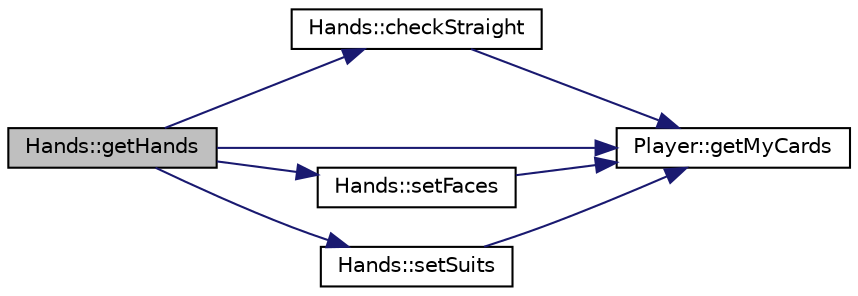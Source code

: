 digraph "Hands::getHands"
{
 // LATEX_PDF_SIZE
  edge [fontname="Helvetica",fontsize="10",labelfontname="Helvetica",labelfontsize="10"];
  node [fontname="Helvetica",fontsize="10",shape=record];
  rankdir="LR";
  Node1 [label="Hands::getHands",height=0.2,width=0.4,color="black", fillcolor="grey75", style="filled", fontcolor="black",tooltip=" "];
  Node1 -> Node2 [color="midnightblue",fontsize="10",style="solid",fontname="Helvetica"];
  Node2 [label="Hands::checkStraight",height=0.2,width=0.4,color="black", fillcolor="white", style="filled",URL="$class_hands.html#a39b5254ceb13ef47b15094d3998be08a",tooltip=" "];
  Node2 -> Node3 [color="midnightblue",fontsize="10",style="solid",fontname="Helvetica"];
  Node3 [label="Player::getMyCards",height=0.2,width=0.4,color="black", fillcolor="white", style="filled",URL="$class_player.html#a9afc0a5766859c6c08f5875aaf4d2e19",tooltip=" "];
  Node1 -> Node3 [color="midnightblue",fontsize="10",style="solid",fontname="Helvetica"];
  Node1 -> Node4 [color="midnightblue",fontsize="10",style="solid",fontname="Helvetica"];
  Node4 [label="Hands::setFaces",height=0.2,width=0.4,color="black", fillcolor="white", style="filled",URL="$class_hands.html#a2a9bb845e94518a4469b64d251488ddf",tooltip=" "];
  Node4 -> Node3 [color="midnightblue",fontsize="10",style="solid",fontname="Helvetica"];
  Node1 -> Node5 [color="midnightblue",fontsize="10",style="solid",fontname="Helvetica"];
  Node5 [label="Hands::setSuits",height=0.2,width=0.4,color="black", fillcolor="white", style="filled",URL="$class_hands.html#a99a52463441245db7f2edaa5cf0cf5ee",tooltip=" "];
  Node5 -> Node3 [color="midnightblue",fontsize="10",style="solid",fontname="Helvetica"];
}
